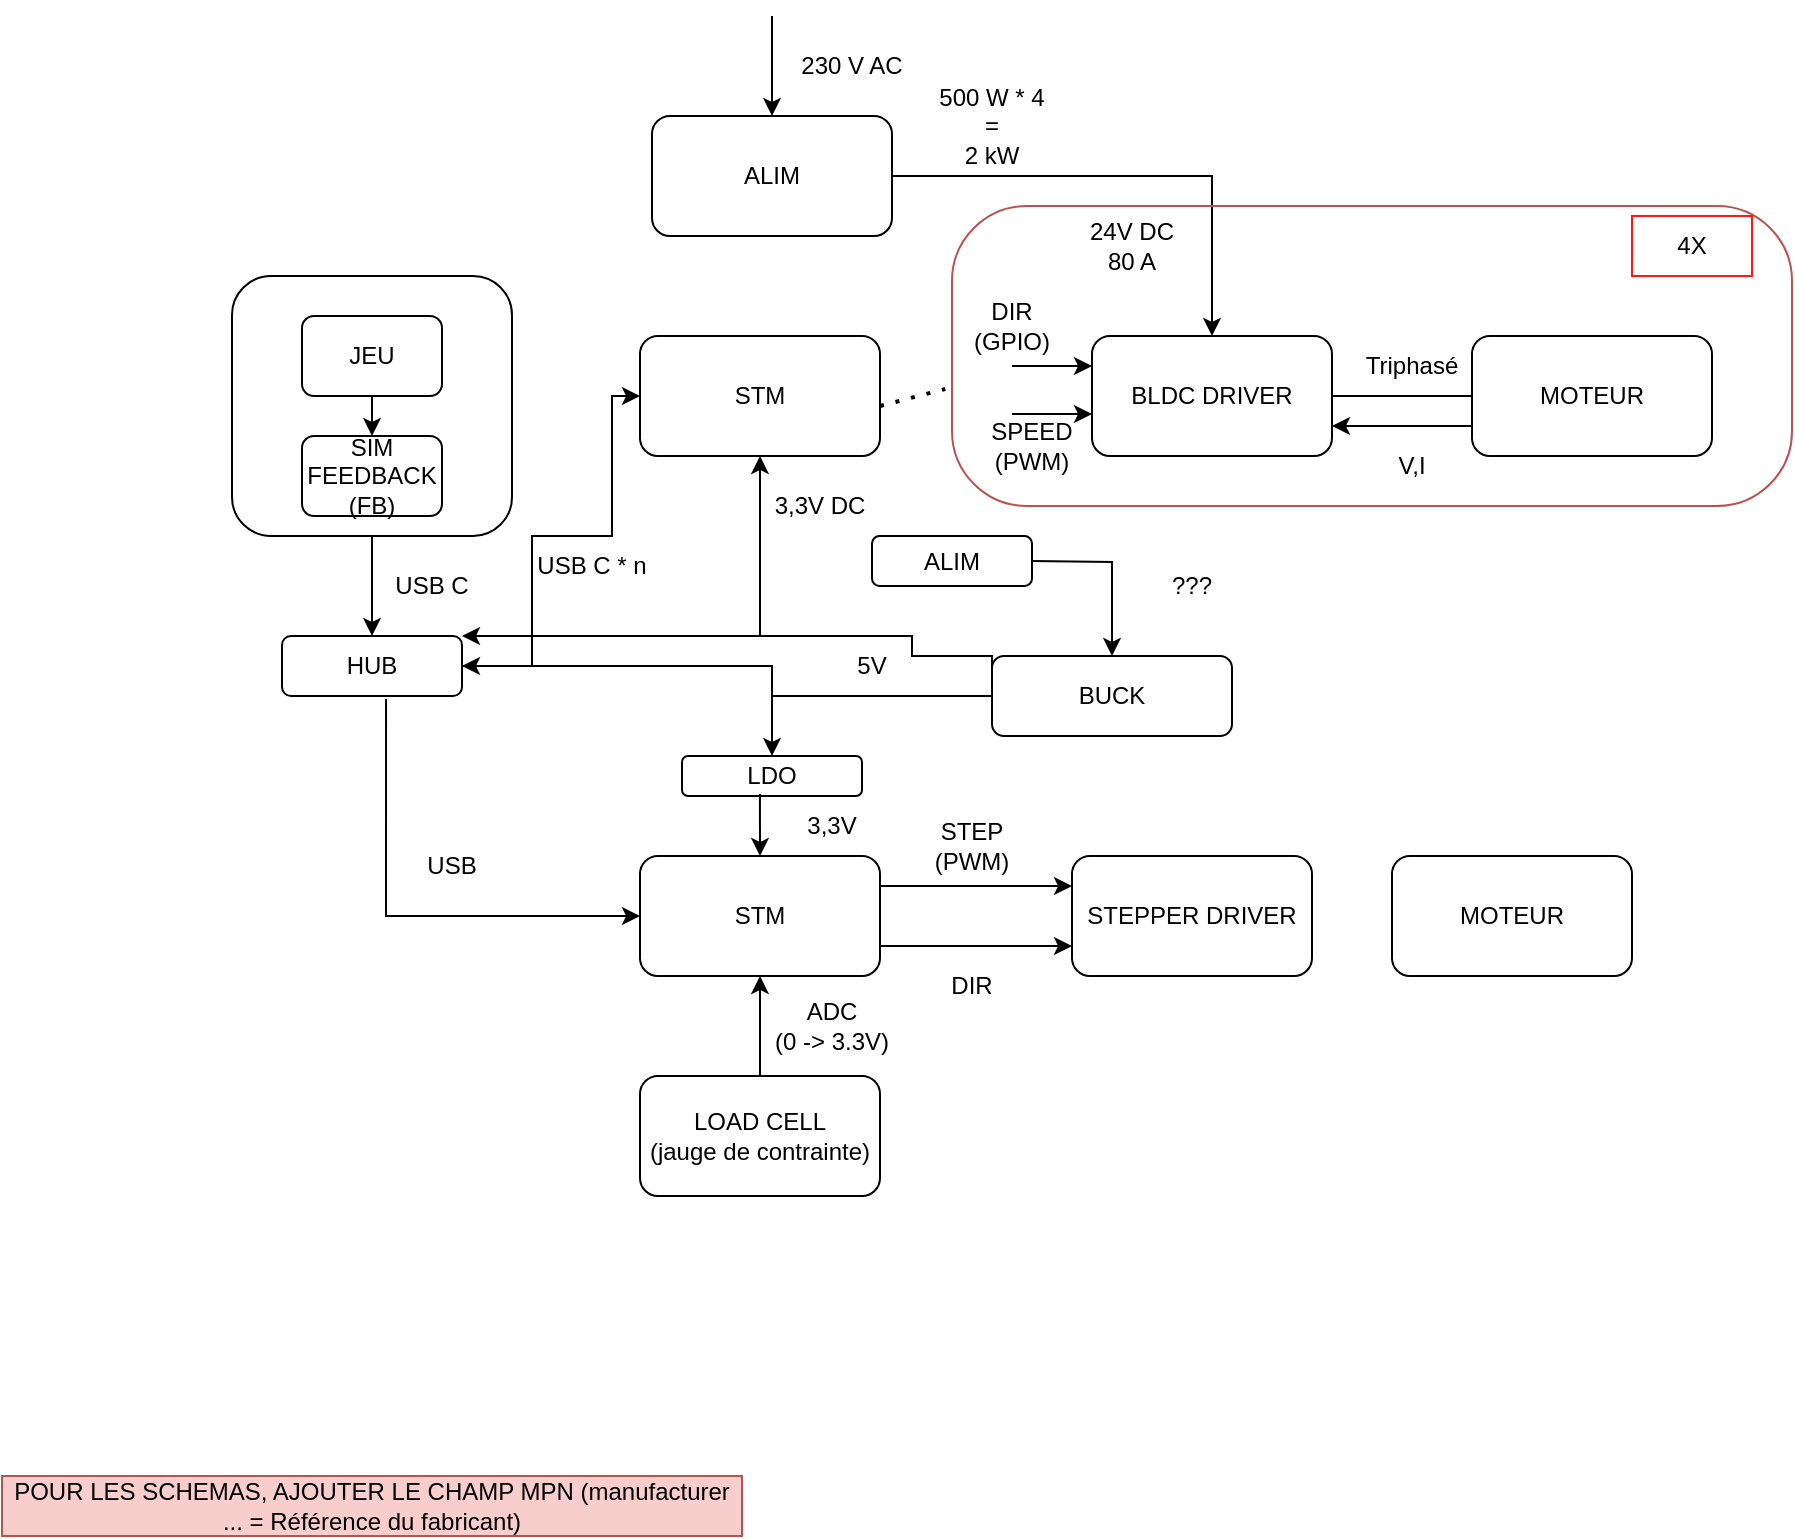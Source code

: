 <mxfile version="26.0.16">
  <diagram name="Page-1" id="QyKzzR-DpQjyUraL0REL">
    <mxGraphModel dx="954" dy="618" grid="1" gridSize="10" guides="1" tooltips="1" connect="1" arrows="1" fold="1" page="1" pageScale="1" pageWidth="827" pageHeight="1169" math="0" shadow="0">
      <root>
        <mxCell id="0" />
        <mxCell id="1" parent="0" />
        <mxCell id="NrqMM1b8UnGH21ajet8I-1" value="" style="rounded=1;whiteSpace=wrap;html=1;" vertex="1" parent="1">
          <mxGeometry x="210" y="150" width="140" height="130" as="geometry" />
        </mxCell>
        <mxCell id="NrqMM1b8UnGH21ajet8I-2" value="SIM FEEDBACK (FB)" style="rounded=1;whiteSpace=wrap;html=1;" vertex="1" parent="1">
          <mxGeometry x="245" y="230" width="70" height="40" as="geometry" />
        </mxCell>
        <mxCell id="NrqMM1b8UnGH21ajet8I-3" value="JEU" style="rounded=1;whiteSpace=wrap;html=1;" vertex="1" parent="1">
          <mxGeometry x="245" y="170" width="70" height="40" as="geometry" />
        </mxCell>
        <mxCell id="NrqMM1b8UnGH21ajet8I-4" value="STM" style="rounded=1;whiteSpace=wrap;html=1;" vertex="1" parent="1">
          <mxGeometry x="414" y="180" width="120" height="60" as="geometry" />
        </mxCell>
        <mxCell id="NrqMM1b8UnGH21ajet8I-5" value="BLDC DRIVER" style="rounded=1;whiteSpace=wrap;html=1;" vertex="1" parent="1">
          <mxGeometry x="640" y="180" width="120" height="60" as="geometry" />
        </mxCell>
        <mxCell id="NrqMM1b8UnGH21ajet8I-6" value="MOTEUR" style="rounded=1;whiteSpace=wrap;html=1;" vertex="1" parent="1">
          <mxGeometry x="830" y="180" width="120" height="60" as="geometry" />
        </mxCell>
        <mxCell id="NrqMM1b8UnGH21ajet8I-7" value="24V DC&lt;div&gt;80 A&lt;/div&gt;" style="text;html=1;align=center;verticalAlign=middle;whiteSpace=wrap;rounded=0;" vertex="1" parent="1">
          <mxGeometry x="630" y="120" width="60" height="30" as="geometry" />
        </mxCell>
        <mxCell id="NrqMM1b8UnGH21ajet8I-8" value="STM" style="rounded=1;whiteSpace=wrap;html=1;" vertex="1" parent="1">
          <mxGeometry x="414" y="440" width="120" height="60" as="geometry" />
        </mxCell>
        <mxCell id="NrqMM1b8UnGH21ajet8I-9" value="HUB" style="rounded=1;whiteSpace=wrap;html=1;" vertex="1" parent="1">
          <mxGeometry x="235" y="330" width="90" height="30" as="geometry" />
        </mxCell>
        <mxCell id="NrqMM1b8UnGH21ajet8I-10" value="LDO" style="rounded=1;whiteSpace=wrap;html=1;" vertex="1" parent="1">
          <mxGeometry x="435" y="390" width="90" height="20" as="geometry" />
        </mxCell>
        <mxCell id="NrqMM1b8UnGH21ajet8I-11" value="BUCK" style="rounded=1;whiteSpace=wrap;html=1;" vertex="1" parent="1">
          <mxGeometry x="590" y="340" width="120" height="40" as="geometry" />
        </mxCell>
        <mxCell id="NrqMM1b8UnGH21ajet8I-36" style="edgeStyle=orthogonalEdgeStyle;rounded=0;orthogonalLoop=1;jettySize=auto;html=1;exitX=1;exitY=0.5;exitDx=0;exitDy=0;entryX=0.5;entryY=0;entryDx=0;entryDy=0;" edge="1" parent="1" source="NrqMM1b8UnGH21ajet8I-12" target="NrqMM1b8UnGH21ajet8I-5">
          <mxGeometry relative="1" as="geometry" />
        </mxCell>
        <mxCell id="NrqMM1b8UnGH21ajet8I-12" value="ALIM" style="rounded=1;whiteSpace=wrap;html=1;" vertex="1" parent="1">
          <mxGeometry x="420" y="70" width="120" height="60" as="geometry" />
        </mxCell>
        <mxCell id="NrqMM1b8UnGH21ajet8I-13" value="ALIM" style="rounded=1;whiteSpace=wrap;html=1;" vertex="1" parent="1">
          <mxGeometry x="530" y="280" width="80" height="25" as="geometry" />
        </mxCell>
        <mxCell id="NrqMM1b8UnGH21ajet8I-14" value="STEPPER DRIVER" style="rounded=1;whiteSpace=wrap;html=1;" vertex="1" parent="1">
          <mxGeometry x="630" y="440" width="120" height="60" as="geometry" />
        </mxCell>
        <mxCell id="NrqMM1b8UnGH21ajet8I-15" value="MOTEUR" style="rounded=1;whiteSpace=wrap;html=1;" vertex="1" parent="1">
          <mxGeometry x="790" y="440" width="120" height="60" as="geometry" />
        </mxCell>
        <mxCell id="NrqMM1b8UnGH21ajet8I-16" value="LOAD CELL&lt;div&gt;(jauge de contrainte)&lt;/div&gt;" style="rounded=1;whiteSpace=wrap;html=1;" vertex="1" parent="1">
          <mxGeometry x="414" y="550" width="120" height="60" as="geometry" />
        </mxCell>
        <mxCell id="NrqMM1b8UnGH21ajet8I-17" value="" style="endArrow=classic;html=1;rounded=0;exitX=0.5;exitY=1;exitDx=0;exitDy=0;entryX=0.5;entryY=0;entryDx=0;entryDy=0;" edge="1" parent="1" source="NrqMM1b8UnGH21ajet8I-3" target="NrqMM1b8UnGH21ajet8I-2">
          <mxGeometry width="50" height="50" relative="1" as="geometry">
            <mxPoint x="540" y="460" as="sourcePoint" />
            <mxPoint x="590" y="410" as="targetPoint" />
          </mxGeometry>
        </mxCell>
        <mxCell id="NrqMM1b8UnGH21ajet8I-18" value="" style="endArrow=classic;html=1;rounded=0;exitX=0.5;exitY=1;exitDx=0;exitDy=0;entryX=0.5;entryY=0;entryDx=0;entryDy=0;" edge="1" parent="1" source="NrqMM1b8UnGH21ajet8I-1" target="NrqMM1b8UnGH21ajet8I-9">
          <mxGeometry width="50" height="50" relative="1" as="geometry">
            <mxPoint x="270" y="320" as="sourcePoint" />
            <mxPoint x="320" y="270" as="targetPoint" />
          </mxGeometry>
        </mxCell>
        <mxCell id="NrqMM1b8UnGH21ajet8I-19" value="USB C" style="text;html=1;align=center;verticalAlign=middle;whiteSpace=wrap;rounded=0;" vertex="1" parent="1">
          <mxGeometry x="280" y="290" width="60" height="30" as="geometry" />
        </mxCell>
        <mxCell id="NrqMM1b8UnGH21ajet8I-20" value="POUR LES SCHEMAS, AJOUTER LE CHAMP MPN (manufacturer ... = Référence du fabricant)" style="text;html=1;align=center;verticalAlign=middle;whiteSpace=wrap;rounded=0;fillColor=#f8cecc;strokeColor=#b85450;" vertex="1" parent="1">
          <mxGeometry x="95" y="750" width="370" height="30" as="geometry" />
        </mxCell>
        <mxCell id="NrqMM1b8UnGH21ajet8I-21" value="" style="endArrow=classic;html=1;rounded=0;exitX=1;exitY=0.5;exitDx=0;exitDy=0;entryX=0;entryY=0.5;entryDx=0;entryDy=0;" edge="1" parent="1" source="NrqMM1b8UnGH21ajet8I-9" target="NrqMM1b8UnGH21ajet8I-4">
          <mxGeometry width="50" height="50" relative="1" as="geometry">
            <mxPoint x="540" y="320" as="sourcePoint" />
            <mxPoint x="590" y="270" as="targetPoint" />
            <Array as="points">
              <mxPoint x="360" y="345" />
              <mxPoint x="360" y="280" />
              <mxPoint x="400" y="280" />
              <mxPoint x="400" y="210" />
            </Array>
          </mxGeometry>
        </mxCell>
        <mxCell id="NrqMM1b8UnGH21ajet8I-22" value="" style="endArrow=classic;html=1;rounded=0;entryX=1;entryY=0.5;entryDx=0;entryDy=0;exitX=0;exitY=0.5;exitDx=0;exitDy=0;" edge="1" parent="1" source="NrqMM1b8UnGH21ajet8I-11" target="NrqMM1b8UnGH21ajet8I-9">
          <mxGeometry width="50" height="50" relative="1" as="geometry">
            <mxPoint x="540" y="320" as="sourcePoint" />
            <mxPoint x="590" y="270" as="targetPoint" />
            <Array as="points">
              <mxPoint x="480" y="360" />
              <mxPoint x="480" y="345" />
            </Array>
          </mxGeometry>
        </mxCell>
        <mxCell id="NrqMM1b8UnGH21ajet8I-23" value="" style="endArrow=classic;html=1;rounded=0;entryX=0.5;entryY=0;entryDx=0;entryDy=0;exitX=0.433;exitY=0.95;exitDx=0;exitDy=0;exitPerimeter=0;" edge="1" parent="1" source="NrqMM1b8UnGH21ajet8I-10" target="NrqMM1b8UnGH21ajet8I-8">
          <mxGeometry width="50" height="50" relative="1" as="geometry">
            <mxPoint x="540" y="320" as="sourcePoint" />
            <mxPoint x="590" y="270" as="targetPoint" />
          </mxGeometry>
        </mxCell>
        <mxCell id="NrqMM1b8UnGH21ajet8I-24" value="" style="endArrow=classic;html=1;rounded=0;entryX=0.5;entryY=0;entryDx=0;entryDy=0;exitX=0;exitY=0.5;exitDx=0;exitDy=0;" edge="1" parent="1" source="NrqMM1b8UnGH21ajet8I-11" target="NrqMM1b8UnGH21ajet8I-10">
          <mxGeometry width="50" height="50" relative="1" as="geometry">
            <mxPoint x="480" y="360" as="sourcePoint" />
            <mxPoint x="590" y="270" as="targetPoint" />
            <Array as="points">
              <mxPoint x="480" y="360" />
            </Array>
          </mxGeometry>
        </mxCell>
        <mxCell id="NrqMM1b8UnGH21ajet8I-25" value="" style="endArrow=classic;html=1;rounded=0;exitX=1;exitY=0.25;exitDx=0;exitDy=0;entryX=0;entryY=0.25;entryDx=0;entryDy=0;" edge="1" parent="1" source="NrqMM1b8UnGH21ajet8I-8" target="NrqMM1b8UnGH21ajet8I-14">
          <mxGeometry width="50" height="50" relative="1" as="geometry">
            <mxPoint x="540" y="320" as="sourcePoint" />
            <mxPoint x="590" y="270" as="targetPoint" />
            <Array as="points" />
          </mxGeometry>
        </mxCell>
        <mxCell id="NrqMM1b8UnGH21ajet8I-27" value="" style="endArrow=classic;html=1;rounded=0;exitX=1;exitY=0.75;exitDx=0;exitDy=0;" edge="1" parent="1" source="NrqMM1b8UnGH21ajet8I-8">
          <mxGeometry width="50" height="50" relative="1" as="geometry">
            <mxPoint x="760" y="465" as="sourcePoint" />
            <mxPoint x="630" y="485" as="targetPoint" />
            <Array as="points" />
          </mxGeometry>
        </mxCell>
        <mxCell id="NrqMM1b8UnGH21ajet8I-28" value="STEP (PWM)" style="text;html=1;align=center;verticalAlign=middle;whiteSpace=wrap;rounded=0;" vertex="1" parent="1">
          <mxGeometry x="550" y="420" width="60" height="30" as="geometry" />
        </mxCell>
        <mxCell id="NrqMM1b8UnGH21ajet8I-30" value="DIR" style="text;html=1;align=center;verticalAlign=middle;whiteSpace=wrap;rounded=0;" vertex="1" parent="1">
          <mxGeometry x="550" y="490" width="60" height="30" as="geometry" />
        </mxCell>
        <mxCell id="NrqMM1b8UnGH21ajet8I-32" value="" style="endArrow=classic;html=1;rounded=0;exitX=0.5;exitY=0;exitDx=0;exitDy=0;entryX=0.5;entryY=1;entryDx=0;entryDy=0;" edge="1" parent="1" source="NrqMM1b8UnGH21ajet8I-16" target="NrqMM1b8UnGH21ajet8I-8">
          <mxGeometry width="50" height="50" relative="1" as="geometry">
            <mxPoint x="540" y="420" as="sourcePoint" />
            <mxPoint x="590" y="370" as="targetPoint" />
          </mxGeometry>
        </mxCell>
        <mxCell id="NrqMM1b8UnGH21ajet8I-33" value="&lt;div&gt;ADC&lt;/div&gt;(0 -&amp;gt; 3.3V)" style="text;html=1;align=center;verticalAlign=middle;whiteSpace=wrap;rounded=0;" vertex="1" parent="1">
          <mxGeometry x="480" y="510" width="60" height="30" as="geometry" />
        </mxCell>
        <mxCell id="NrqMM1b8UnGH21ajet8I-34" value="USB C * n" style="text;html=1;align=center;verticalAlign=middle;whiteSpace=wrap;rounded=0;" vertex="1" parent="1">
          <mxGeometry x="360" y="280" width="60" height="30" as="geometry" />
        </mxCell>
        <mxCell id="NrqMM1b8UnGH21ajet8I-35" value="" style="endArrow=classic;html=1;rounded=0;exitX=1;exitY=0.5;exitDx=0;exitDy=0;entryX=0.5;entryY=0;entryDx=0;entryDy=0;" edge="1" parent="1" source="NrqMM1b8UnGH21ajet8I-13" target="NrqMM1b8UnGH21ajet8I-11">
          <mxGeometry width="50" height="50" relative="1" as="geometry">
            <mxPoint x="540" y="320" as="sourcePoint" />
            <mxPoint x="590" y="270" as="targetPoint" />
            <Array as="points">
              <mxPoint x="650" y="293" />
            </Array>
          </mxGeometry>
        </mxCell>
        <mxCell id="NrqMM1b8UnGH21ajet8I-37" value="" style="endArrow=classic;html=1;rounded=0;exitX=0.578;exitY=1.05;exitDx=0;exitDy=0;exitPerimeter=0;entryX=0;entryY=0.5;entryDx=0;entryDy=0;" edge="1" parent="1" source="NrqMM1b8UnGH21ajet8I-9" target="NrqMM1b8UnGH21ajet8I-8">
          <mxGeometry width="50" height="50" relative="1" as="geometry">
            <mxPoint x="540" y="320" as="sourcePoint" />
            <mxPoint x="590" y="270" as="targetPoint" />
            <Array as="points">
              <mxPoint x="287" y="470" />
            </Array>
          </mxGeometry>
        </mxCell>
        <mxCell id="NrqMM1b8UnGH21ajet8I-38" value="USB" style="text;html=1;align=center;verticalAlign=middle;whiteSpace=wrap;rounded=0;" vertex="1" parent="1">
          <mxGeometry x="290" y="430" width="60" height="30" as="geometry" />
        </mxCell>
        <mxCell id="NrqMM1b8UnGH21ajet8I-40" value="3,3V" style="text;html=1;align=center;verticalAlign=middle;whiteSpace=wrap;rounded=0;" vertex="1" parent="1">
          <mxGeometry x="480" y="410" width="60" height="30" as="geometry" />
        </mxCell>
        <mxCell id="NrqMM1b8UnGH21ajet8I-41" value="5V" style="text;html=1;align=center;verticalAlign=middle;whiteSpace=wrap;rounded=0;" vertex="1" parent="1">
          <mxGeometry x="500" y="330" width="60" height="30" as="geometry" />
        </mxCell>
        <mxCell id="NrqMM1b8UnGH21ajet8I-42" value="???" style="text;html=1;align=center;verticalAlign=middle;whiteSpace=wrap;rounded=0;" vertex="1" parent="1">
          <mxGeometry x="660" y="290" width="60" height="30" as="geometry" />
        </mxCell>
        <mxCell id="NrqMM1b8UnGH21ajet8I-43" value="" style="endArrow=none;html=1;rounded=0;exitX=1;exitY=0.5;exitDx=0;exitDy=0;entryX=0;entryY=0.5;entryDx=0;entryDy=0;" edge="1" parent="1" source="NrqMM1b8UnGH21ajet8I-5" target="NrqMM1b8UnGH21ajet8I-6">
          <mxGeometry width="50" height="50" relative="1" as="geometry">
            <mxPoint x="610" y="320" as="sourcePoint" />
            <mxPoint x="660" y="270" as="targetPoint" />
          </mxGeometry>
        </mxCell>
        <mxCell id="NrqMM1b8UnGH21ajet8I-44" value="Triphasé" style="text;html=1;align=center;verticalAlign=middle;whiteSpace=wrap;rounded=0;" vertex="1" parent="1">
          <mxGeometry x="770" y="180" width="60" height="30" as="geometry" />
        </mxCell>
        <mxCell id="NrqMM1b8UnGH21ajet8I-46" value="" style="endArrow=classic;html=1;rounded=0;exitX=0;exitY=0.75;exitDx=0;exitDy=0;entryX=1;entryY=0.75;entryDx=0;entryDy=0;" edge="1" parent="1" source="NrqMM1b8UnGH21ajet8I-6" target="NrqMM1b8UnGH21ajet8I-5">
          <mxGeometry width="50" height="50" relative="1" as="geometry">
            <mxPoint x="610" y="320" as="sourcePoint" />
            <mxPoint x="660" y="270" as="targetPoint" />
          </mxGeometry>
        </mxCell>
        <mxCell id="NrqMM1b8UnGH21ajet8I-47" value="V,I" style="text;html=1;align=center;verticalAlign=middle;whiteSpace=wrap;rounded=0;" vertex="1" parent="1">
          <mxGeometry x="770" y="230" width="60" height="30" as="geometry" />
        </mxCell>
        <mxCell id="NrqMM1b8UnGH21ajet8I-48" value="" style="endArrow=classic;html=1;rounded=0;entryX=0.5;entryY=0;entryDx=0;entryDy=0;" edge="1" parent="1" target="NrqMM1b8UnGH21ajet8I-12">
          <mxGeometry width="50" height="50" relative="1" as="geometry">
            <mxPoint x="480" y="20" as="sourcePoint" />
            <mxPoint x="590" y="270" as="targetPoint" />
          </mxGeometry>
        </mxCell>
        <mxCell id="NrqMM1b8UnGH21ajet8I-51" value="230 V AC" style="text;html=1;align=center;verticalAlign=middle;whiteSpace=wrap;rounded=0;" vertex="1" parent="1">
          <mxGeometry x="490" y="30" width="60" height="30" as="geometry" />
        </mxCell>
        <mxCell id="NrqMM1b8UnGH21ajet8I-52" value="500 W * 4 =&lt;div&gt;2 kW&lt;/div&gt;" style="text;html=1;align=center;verticalAlign=middle;whiteSpace=wrap;rounded=0;" vertex="1" parent="1">
          <mxGeometry x="560" y="60" width="60" height="30" as="geometry" />
        </mxCell>
        <mxCell id="NrqMM1b8UnGH21ajet8I-54" value="" style="endArrow=classic;html=1;rounded=0;exitX=0;exitY=0;exitDx=0;exitDy=0;entryX=1;entryY=0;entryDx=0;entryDy=0;" edge="1" parent="1" source="NrqMM1b8UnGH21ajet8I-11" target="NrqMM1b8UnGH21ajet8I-9">
          <mxGeometry width="50" height="50" relative="1" as="geometry">
            <mxPoint x="540" y="420" as="sourcePoint" />
            <mxPoint x="590" y="370" as="targetPoint" />
            <Array as="points">
              <mxPoint x="550" y="340" />
              <mxPoint x="550" y="330" />
            </Array>
          </mxGeometry>
        </mxCell>
        <mxCell id="NrqMM1b8UnGH21ajet8I-56" value="" style="rounded=1;whiteSpace=wrap;html=1;fillColor=none;arcSize=25;strokeColor=#b85450;" vertex="1" parent="1">
          <mxGeometry x="570" y="115" width="420" height="150" as="geometry" />
        </mxCell>
        <mxCell id="NrqMM1b8UnGH21ajet8I-57" value="4X" style="text;html=1;align=center;verticalAlign=middle;whiteSpace=wrap;rounded=0;fillColor=none;strokeColor=light-dark(#fd1a12, #d7817e);" vertex="1" parent="1">
          <mxGeometry x="910" y="120" width="60" height="30" as="geometry" />
        </mxCell>
        <mxCell id="NrqMM1b8UnGH21ajet8I-58" value="" style="endArrow=classic;html=1;rounded=0;entryX=0;entryY=0.25;entryDx=0;entryDy=0;" edge="1" parent="1" target="NrqMM1b8UnGH21ajet8I-5">
          <mxGeometry width="50" height="50" relative="1" as="geometry">
            <mxPoint x="600" y="195" as="sourcePoint" />
            <mxPoint x="590" y="370" as="targetPoint" />
          </mxGeometry>
        </mxCell>
        <mxCell id="NrqMM1b8UnGH21ajet8I-59" value="" style="endArrow=classic;html=1;rounded=0;entryX=0;entryY=0.65;entryDx=0;entryDy=0;entryPerimeter=0;" edge="1" parent="1" target="NrqMM1b8UnGH21ajet8I-5">
          <mxGeometry width="50" height="50" relative="1" as="geometry">
            <mxPoint x="600" y="219" as="sourcePoint" />
            <mxPoint x="650" y="205" as="targetPoint" />
          </mxGeometry>
        </mxCell>
        <mxCell id="NrqMM1b8UnGH21ajet8I-60" value="DIR (GPIO)" style="text;html=1;align=center;verticalAlign=middle;whiteSpace=wrap;rounded=0;" vertex="1" parent="1">
          <mxGeometry x="570" y="160" width="60" height="30" as="geometry" />
        </mxCell>
        <mxCell id="NrqMM1b8UnGH21ajet8I-61" value="SPEED&lt;div&gt;(PWM)&lt;/div&gt;" style="text;html=1;align=center;verticalAlign=middle;whiteSpace=wrap;rounded=0;" vertex="1" parent="1">
          <mxGeometry x="580" y="220" width="60" height="30" as="geometry" />
        </mxCell>
        <mxCell id="NrqMM1b8UnGH21ajet8I-63" value="" style="endArrow=none;dashed=1;html=1;dashPattern=1 3;strokeWidth=2;rounded=0;entryX=-0.008;entryY=0.61;entryDx=0;entryDy=0;entryPerimeter=0;" edge="1" parent="1" target="NrqMM1b8UnGH21ajet8I-56">
          <mxGeometry width="50" height="50" relative="1" as="geometry">
            <mxPoint x="534" y="215" as="sourcePoint" />
            <mxPoint x="560" y="215" as="targetPoint" />
          </mxGeometry>
        </mxCell>
        <mxCell id="NrqMM1b8UnGH21ajet8I-64" value="" style="endArrow=classic;html=1;rounded=0;entryX=0.5;entryY=1;entryDx=0;entryDy=0;exitX=0;exitY=0.5;exitDx=0;exitDy=0;" edge="1" parent="1" source="NrqMM1b8UnGH21ajet8I-11" target="NrqMM1b8UnGH21ajet8I-4">
          <mxGeometry width="50" height="50" relative="1" as="geometry">
            <mxPoint x="560" y="380" as="sourcePoint" />
            <mxPoint x="590" y="370" as="targetPoint" />
            <Array as="points">
              <mxPoint x="590" y="340" />
              <mxPoint x="550" y="340" />
              <mxPoint x="550" y="330" />
              <mxPoint x="474" y="330" />
            </Array>
          </mxGeometry>
        </mxCell>
        <mxCell id="NrqMM1b8UnGH21ajet8I-66" value="3,3V DC" style="text;html=1;align=center;verticalAlign=middle;whiteSpace=wrap;rounded=0;" vertex="1" parent="1">
          <mxGeometry x="474" y="250" width="60" height="30" as="geometry" />
        </mxCell>
      </root>
    </mxGraphModel>
  </diagram>
</mxfile>
